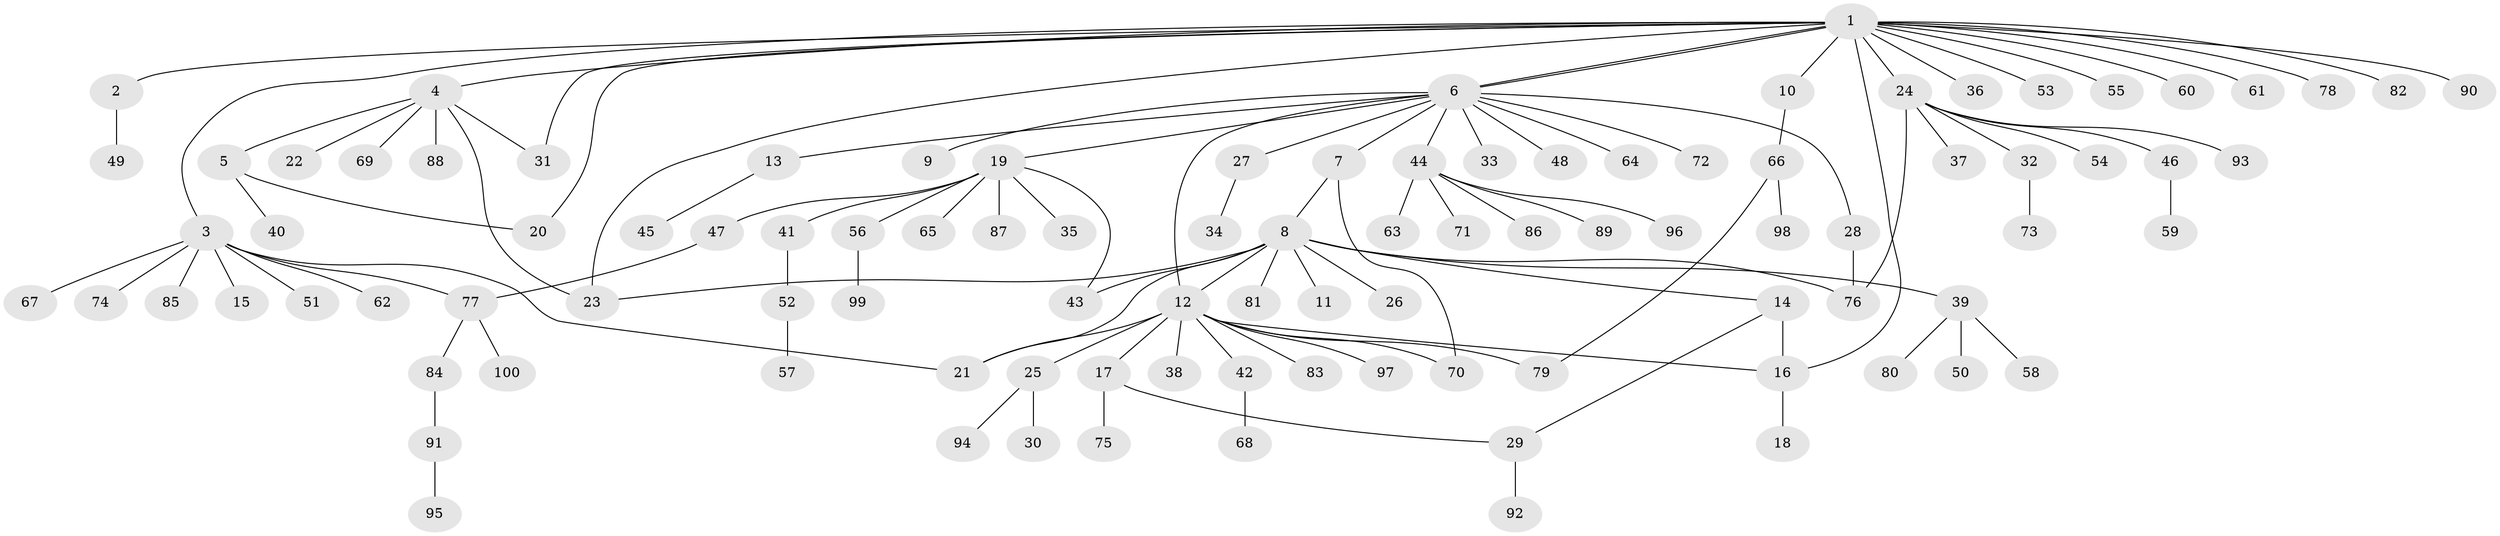 // Generated by graph-tools (version 1.1) at 2025/11/02/21/25 10:11:09]
// undirected, 100 vertices, 116 edges
graph export_dot {
graph [start="1"]
  node [color=gray90,style=filled];
  1;
  2;
  3;
  4;
  5;
  6;
  7;
  8;
  9;
  10;
  11;
  12;
  13;
  14;
  15;
  16;
  17;
  18;
  19;
  20;
  21;
  22;
  23;
  24;
  25;
  26;
  27;
  28;
  29;
  30;
  31;
  32;
  33;
  34;
  35;
  36;
  37;
  38;
  39;
  40;
  41;
  42;
  43;
  44;
  45;
  46;
  47;
  48;
  49;
  50;
  51;
  52;
  53;
  54;
  55;
  56;
  57;
  58;
  59;
  60;
  61;
  62;
  63;
  64;
  65;
  66;
  67;
  68;
  69;
  70;
  71;
  72;
  73;
  74;
  75;
  76;
  77;
  78;
  79;
  80;
  81;
  82;
  83;
  84;
  85;
  86;
  87;
  88;
  89;
  90;
  91;
  92;
  93;
  94;
  95;
  96;
  97;
  98;
  99;
  100;
  1 -- 2;
  1 -- 3;
  1 -- 4;
  1 -- 6;
  1 -- 6;
  1 -- 10;
  1 -- 16;
  1 -- 20;
  1 -- 23;
  1 -- 24;
  1 -- 31;
  1 -- 36;
  1 -- 53;
  1 -- 55;
  1 -- 60;
  1 -- 61;
  1 -- 78;
  1 -- 82;
  1 -- 90;
  2 -- 49;
  3 -- 15;
  3 -- 21;
  3 -- 51;
  3 -- 62;
  3 -- 67;
  3 -- 74;
  3 -- 77;
  3 -- 85;
  4 -- 5;
  4 -- 22;
  4 -- 23;
  4 -- 31;
  4 -- 69;
  4 -- 88;
  5 -- 20;
  5 -- 40;
  6 -- 7;
  6 -- 9;
  6 -- 12;
  6 -- 13;
  6 -- 19;
  6 -- 27;
  6 -- 28;
  6 -- 33;
  6 -- 44;
  6 -- 48;
  6 -- 64;
  6 -- 72;
  7 -- 8;
  7 -- 70;
  8 -- 11;
  8 -- 12;
  8 -- 14;
  8 -- 21;
  8 -- 23;
  8 -- 26;
  8 -- 39;
  8 -- 43;
  8 -- 76;
  8 -- 81;
  10 -- 66;
  12 -- 16;
  12 -- 17;
  12 -- 21;
  12 -- 25;
  12 -- 38;
  12 -- 42;
  12 -- 70;
  12 -- 79;
  12 -- 83;
  12 -- 97;
  13 -- 45;
  14 -- 16;
  14 -- 29;
  16 -- 18;
  17 -- 29;
  17 -- 75;
  19 -- 35;
  19 -- 41;
  19 -- 43;
  19 -- 47;
  19 -- 56;
  19 -- 65;
  19 -- 87;
  24 -- 32;
  24 -- 37;
  24 -- 46;
  24 -- 54;
  24 -- 76;
  24 -- 93;
  25 -- 30;
  25 -- 94;
  27 -- 34;
  28 -- 76;
  29 -- 92;
  32 -- 73;
  39 -- 50;
  39 -- 58;
  39 -- 80;
  41 -- 52;
  42 -- 68;
  44 -- 63;
  44 -- 71;
  44 -- 86;
  44 -- 89;
  44 -- 96;
  46 -- 59;
  47 -- 77;
  52 -- 57;
  56 -- 99;
  66 -- 79;
  66 -- 98;
  77 -- 84;
  77 -- 100;
  84 -- 91;
  91 -- 95;
}
